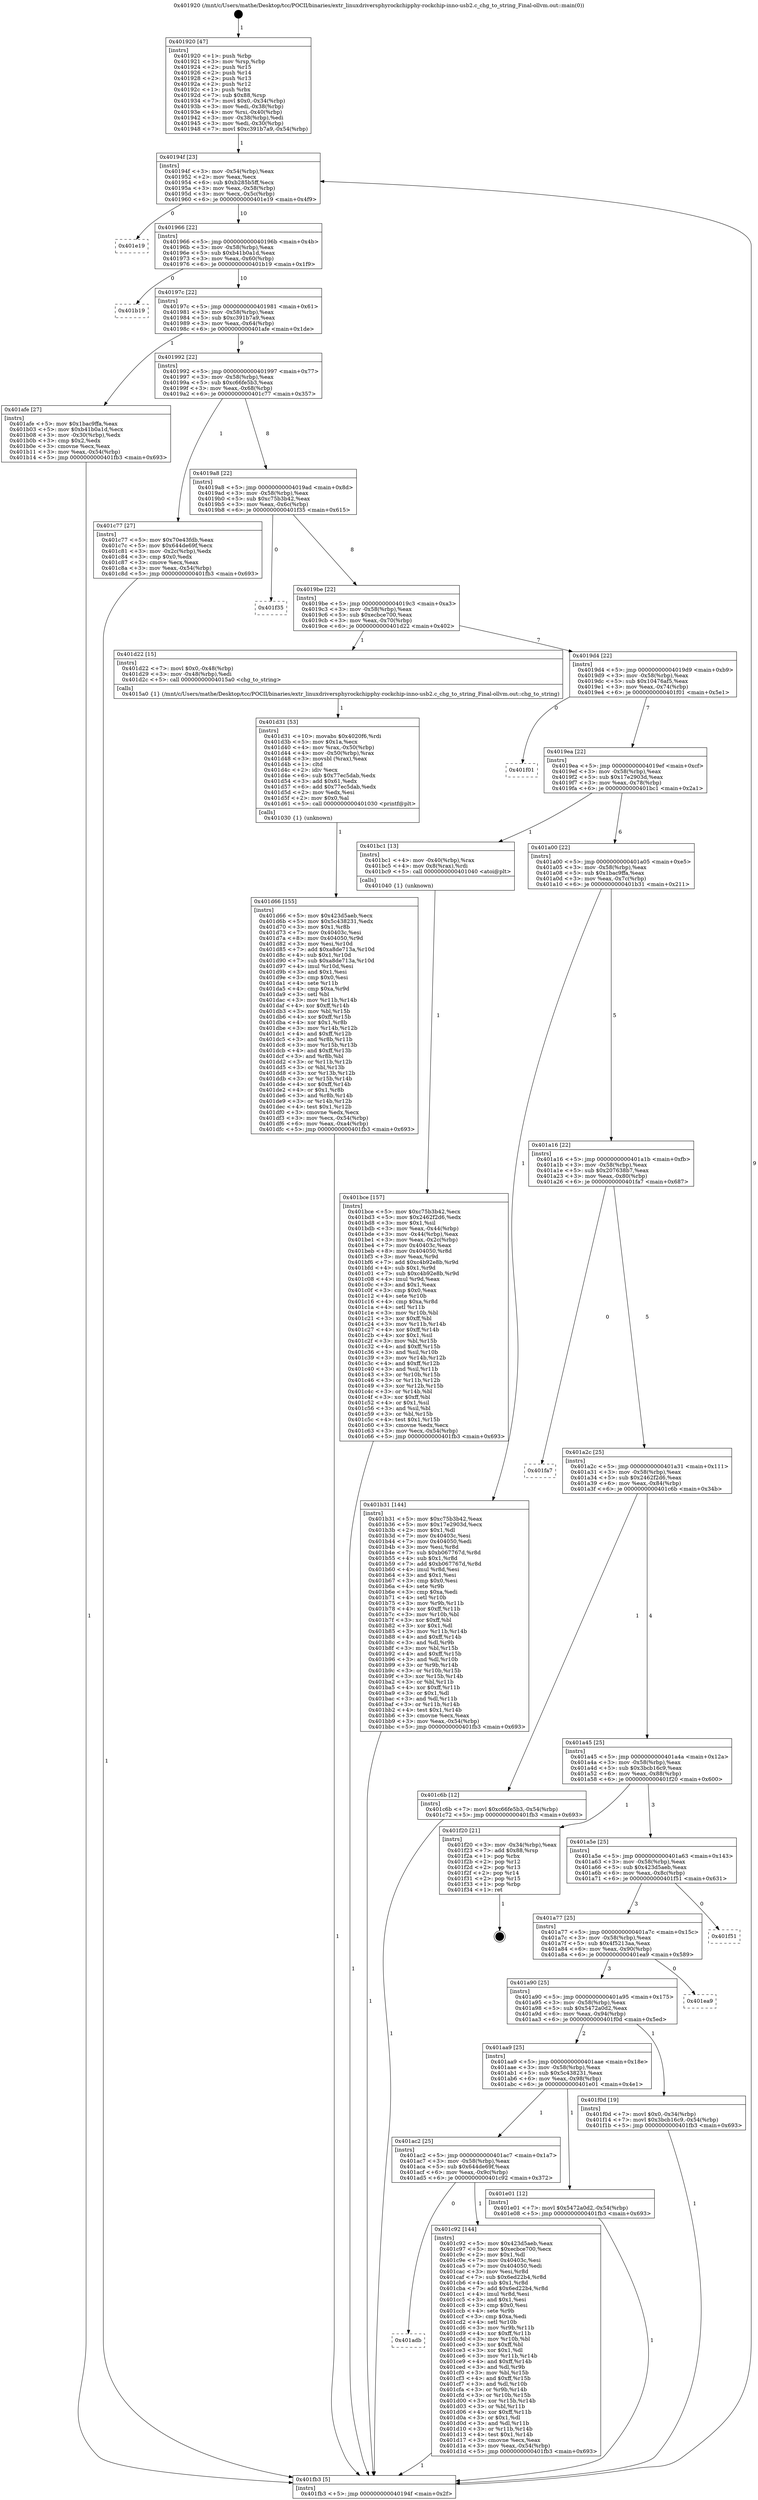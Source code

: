 digraph "0x401920" {
  label = "0x401920 (/mnt/c/Users/mathe/Desktop/tcc/POCII/binaries/extr_linuxdriversphyrockchipphy-rockchip-inno-usb2.c_chg_to_string_Final-ollvm.out::main(0))"
  labelloc = "t"
  node[shape=record]

  Entry [label="",width=0.3,height=0.3,shape=circle,fillcolor=black,style=filled]
  "0x40194f" [label="{
     0x40194f [23]\l
     | [instrs]\l
     &nbsp;&nbsp;0x40194f \<+3\>: mov -0x54(%rbp),%eax\l
     &nbsp;&nbsp;0x401952 \<+2\>: mov %eax,%ecx\l
     &nbsp;&nbsp;0x401954 \<+6\>: sub $0xb285b5ff,%ecx\l
     &nbsp;&nbsp;0x40195a \<+3\>: mov %eax,-0x58(%rbp)\l
     &nbsp;&nbsp;0x40195d \<+3\>: mov %ecx,-0x5c(%rbp)\l
     &nbsp;&nbsp;0x401960 \<+6\>: je 0000000000401e19 \<main+0x4f9\>\l
  }"]
  "0x401e19" [label="{
     0x401e19\l
  }", style=dashed]
  "0x401966" [label="{
     0x401966 [22]\l
     | [instrs]\l
     &nbsp;&nbsp;0x401966 \<+5\>: jmp 000000000040196b \<main+0x4b\>\l
     &nbsp;&nbsp;0x40196b \<+3\>: mov -0x58(%rbp),%eax\l
     &nbsp;&nbsp;0x40196e \<+5\>: sub $0xb41b0a1d,%eax\l
     &nbsp;&nbsp;0x401973 \<+3\>: mov %eax,-0x60(%rbp)\l
     &nbsp;&nbsp;0x401976 \<+6\>: je 0000000000401b19 \<main+0x1f9\>\l
  }"]
  Exit [label="",width=0.3,height=0.3,shape=circle,fillcolor=black,style=filled,peripheries=2]
  "0x401b19" [label="{
     0x401b19\l
  }", style=dashed]
  "0x40197c" [label="{
     0x40197c [22]\l
     | [instrs]\l
     &nbsp;&nbsp;0x40197c \<+5\>: jmp 0000000000401981 \<main+0x61\>\l
     &nbsp;&nbsp;0x401981 \<+3\>: mov -0x58(%rbp),%eax\l
     &nbsp;&nbsp;0x401984 \<+5\>: sub $0xc391b7a9,%eax\l
     &nbsp;&nbsp;0x401989 \<+3\>: mov %eax,-0x64(%rbp)\l
     &nbsp;&nbsp;0x40198c \<+6\>: je 0000000000401afe \<main+0x1de\>\l
  }"]
  "0x401d66" [label="{
     0x401d66 [155]\l
     | [instrs]\l
     &nbsp;&nbsp;0x401d66 \<+5\>: mov $0x423d5aeb,%ecx\l
     &nbsp;&nbsp;0x401d6b \<+5\>: mov $0x5c438231,%edx\l
     &nbsp;&nbsp;0x401d70 \<+3\>: mov $0x1,%r8b\l
     &nbsp;&nbsp;0x401d73 \<+7\>: mov 0x40403c,%esi\l
     &nbsp;&nbsp;0x401d7a \<+8\>: mov 0x404050,%r9d\l
     &nbsp;&nbsp;0x401d82 \<+3\>: mov %esi,%r10d\l
     &nbsp;&nbsp;0x401d85 \<+7\>: add $0xa8de713a,%r10d\l
     &nbsp;&nbsp;0x401d8c \<+4\>: sub $0x1,%r10d\l
     &nbsp;&nbsp;0x401d90 \<+7\>: sub $0xa8de713a,%r10d\l
     &nbsp;&nbsp;0x401d97 \<+4\>: imul %r10d,%esi\l
     &nbsp;&nbsp;0x401d9b \<+3\>: and $0x1,%esi\l
     &nbsp;&nbsp;0x401d9e \<+3\>: cmp $0x0,%esi\l
     &nbsp;&nbsp;0x401da1 \<+4\>: sete %r11b\l
     &nbsp;&nbsp;0x401da5 \<+4\>: cmp $0xa,%r9d\l
     &nbsp;&nbsp;0x401da9 \<+3\>: setl %bl\l
     &nbsp;&nbsp;0x401dac \<+3\>: mov %r11b,%r14b\l
     &nbsp;&nbsp;0x401daf \<+4\>: xor $0xff,%r14b\l
     &nbsp;&nbsp;0x401db3 \<+3\>: mov %bl,%r15b\l
     &nbsp;&nbsp;0x401db6 \<+4\>: xor $0xff,%r15b\l
     &nbsp;&nbsp;0x401dba \<+4\>: xor $0x1,%r8b\l
     &nbsp;&nbsp;0x401dbe \<+3\>: mov %r14b,%r12b\l
     &nbsp;&nbsp;0x401dc1 \<+4\>: and $0xff,%r12b\l
     &nbsp;&nbsp;0x401dc5 \<+3\>: and %r8b,%r11b\l
     &nbsp;&nbsp;0x401dc8 \<+3\>: mov %r15b,%r13b\l
     &nbsp;&nbsp;0x401dcb \<+4\>: and $0xff,%r13b\l
     &nbsp;&nbsp;0x401dcf \<+3\>: and %r8b,%bl\l
     &nbsp;&nbsp;0x401dd2 \<+3\>: or %r11b,%r12b\l
     &nbsp;&nbsp;0x401dd5 \<+3\>: or %bl,%r13b\l
     &nbsp;&nbsp;0x401dd8 \<+3\>: xor %r13b,%r12b\l
     &nbsp;&nbsp;0x401ddb \<+3\>: or %r15b,%r14b\l
     &nbsp;&nbsp;0x401dde \<+4\>: xor $0xff,%r14b\l
     &nbsp;&nbsp;0x401de2 \<+4\>: or $0x1,%r8b\l
     &nbsp;&nbsp;0x401de6 \<+3\>: and %r8b,%r14b\l
     &nbsp;&nbsp;0x401de9 \<+3\>: or %r14b,%r12b\l
     &nbsp;&nbsp;0x401dec \<+4\>: test $0x1,%r12b\l
     &nbsp;&nbsp;0x401df0 \<+3\>: cmovne %edx,%ecx\l
     &nbsp;&nbsp;0x401df3 \<+3\>: mov %ecx,-0x54(%rbp)\l
     &nbsp;&nbsp;0x401df6 \<+6\>: mov %eax,-0xa4(%rbp)\l
     &nbsp;&nbsp;0x401dfc \<+5\>: jmp 0000000000401fb3 \<main+0x693\>\l
  }"]
  "0x401afe" [label="{
     0x401afe [27]\l
     | [instrs]\l
     &nbsp;&nbsp;0x401afe \<+5\>: mov $0x1bac9ffa,%eax\l
     &nbsp;&nbsp;0x401b03 \<+5\>: mov $0xb41b0a1d,%ecx\l
     &nbsp;&nbsp;0x401b08 \<+3\>: mov -0x30(%rbp),%edx\l
     &nbsp;&nbsp;0x401b0b \<+3\>: cmp $0x2,%edx\l
     &nbsp;&nbsp;0x401b0e \<+3\>: cmovne %ecx,%eax\l
     &nbsp;&nbsp;0x401b11 \<+3\>: mov %eax,-0x54(%rbp)\l
     &nbsp;&nbsp;0x401b14 \<+5\>: jmp 0000000000401fb3 \<main+0x693\>\l
  }"]
  "0x401992" [label="{
     0x401992 [22]\l
     | [instrs]\l
     &nbsp;&nbsp;0x401992 \<+5\>: jmp 0000000000401997 \<main+0x77\>\l
     &nbsp;&nbsp;0x401997 \<+3\>: mov -0x58(%rbp),%eax\l
     &nbsp;&nbsp;0x40199a \<+5\>: sub $0xc66fe5b3,%eax\l
     &nbsp;&nbsp;0x40199f \<+3\>: mov %eax,-0x68(%rbp)\l
     &nbsp;&nbsp;0x4019a2 \<+6\>: je 0000000000401c77 \<main+0x357\>\l
  }"]
  "0x401fb3" [label="{
     0x401fb3 [5]\l
     | [instrs]\l
     &nbsp;&nbsp;0x401fb3 \<+5\>: jmp 000000000040194f \<main+0x2f\>\l
  }"]
  "0x401920" [label="{
     0x401920 [47]\l
     | [instrs]\l
     &nbsp;&nbsp;0x401920 \<+1\>: push %rbp\l
     &nbsp;&nbsp;0x401921 \<+3\>: mov %rsp,%rbp\l
     &nbsp;&nbsp;0x401924 \<+2\>: push %r15\l
     &nbsp;&nbsp;0x401926 \<+2\>: push %r14\l
     &nbsp;&nbsp;0x401928 \<+2\>: push %r13\l
     &nbsp;&nbsp;0x40192a \<+2\>: push %r12\l
     &nbsp;&nbsp;0x40192c \<+1\>: push %rbx\l
     &nbsp;&nbsp;0x40192d \<+7\>: sub $0x88,%rsp\l
     &nbsp;&nbsp;0x401934 \<+7\>: movl $0x0,-0x34(%rbp)\l
     &nbsp;&nbsp;0x40193b \<+3\>: mov %edi,-0x38(%rbp)\l
     &nbsp;&nbsp;0x40193e \<+4\>: mov %rsi,-0x40(%rbp)\l
     &nbsp;&nbsp;0x401942 \<+3\>: mov -0x38(%rbp),%edi\l
     &nbsp;&nbsp;0x401945 \<+3\>: mov %edi,-0x30(%rbp)\l
     &nbsp;&nbsp;0x401948 \<+7\>: movl $0xc391b7a9,-0x54(%rbp)\l
  }"]
  "0x401d31" [label="{
     0x401d31 [53]\l
     | [instrs]\l
     &nbsp;&nbsp;0x401d31 \<+10\>: movabs $0x4020f6,%rdi\l
     &nbsp;&nbsp;0x401d3b \<+5\>: mov $0x1a,%ecx\l
     &nbsp;&nbsp;0x401d40 \<+4\>: mov %rax,-0x50(%rbp)\l
     &nbsp;&nbsp;0x401d44 \<+4\>: mov -0x50(%rbp),%rax\l
     &nbsp;&nbsp;0x401d48 \<+3\>: movsbl (%rax),%eax\l
     &nbsp;&nbsp;0x401d4b \<+1\>: cltd\l
     &nbsp;&nbsp;0x401d4c \<+2\>: idiv %ecx\l
     &nbsp;&nbsp;0x401d4e \<+6\>: sub $0x77ec5dab,%edx\l
     &nbsp;&nbsp;0x401d54 \<+3\>: add $0x61,%edx\l
     &nbsp;&nbsp;0x401d57 \<+6\>: add $0x77ec5dab,%edx\l
     &nbsp;&nbsp;0x401d5d \<+2\>: mov %edx,%esi\l
     &nbsp;&nbsp;0x401d5f \<+2\>: mov $0x0,%al\l
     &nbsp;&nbsp;0x401d61 \<+5\>: call 0000000000401030 \<printf@plt\>\l
     | [calls]\l
     &nbsp;&nbsp;0x401030 \{1\} (unknown)\l
  }"]
  "0x401c77" [label="{
     0x401c77 [27]\l
     | [instrs]\l
     &nbsp;&nbsp;0x401c77 \<+5\>: mov $0x70e43fdb,%eax\l
     &nbsp;&nbsp;0x401c7c \<+5\>: mov $0x644de69f,%ecx\l
     &nbsp;&nbsp;0x401c81 \<+3\>: mov -0x2c(%rbp),%edx\l
     &nbsp;&nbsp;0x401c84 \<+3\>: cmp $0x0,%edx\l
     &nbsp;&nbsp;0x401c87 \<+3\>: cmove %ecx,%eax\l
     &nbsp;&nbsp;0x401c8a \<+3\>: mov %eax,-0x54(%rbp)\l
     &nbsp;&nbsp;0x401c8d \<+5\>: jmp 0000000000401fb3 \<main+0x693\>\l
  }"]
  "0x4019a8" [label="{
     0x4019a8 [22]\l
     | [instrs]\l
     &nbsp;&nbsp;0x4019a8 \<+5\>: jmp 00000000004019ad \<main+0x8d\>\l
     &nbsp;&nbsp;0x4019ad \<+3\>: mov -0x58(%rbp),%eax\l
     &nbsp;&nbsp;0x4019b0 \<+5\>: sub $0xc75b3b42,%eax\l
     &nbsp;&nbsp;0x4019b5 \<+3\>: mov %eax,-0x6c(%rbp)\l
     &nbsp;&nbsp;0x4019b8 \<+6\>: je 0000000000401f35 \<main+0x615\>\l
  }"]
  "0x401adb" [label="{
     0x401adb\l
  }", style=dashed]
  "0x401f35" [label="{
     0x401f35\l
  }", style=dashed]
  "0x4019be" [label="{
     0x4019be [22]\l
     | [instrs]\l
     &nbsp;&nbsp;0x4019be \<+5\>: jmp 00000000004019c3 \<main+0xa3\>\l
     &nbsp;&nbsp;0x4019c3 \<+3\>: mov -0x58(%rbp),%eax\l
     &nbsp;&nbsp;0x4019c6 \<+5\>: sub $0xecbce700,%eax\l
     &nbsp;&nbsp;0x4019cb \<+3\>: mov %eax,-0x70(%rbp)\l
     &nbsp;&nbsp;0x4019ce \<+6\>: je 0000000000401d22 \<main+0x402\>\l
  }"]
  "0x401c92" [label="{
     0x401c92 [144]\l
     | [instrs]\l
     &nbsp;&nbsp;0x401c92 \<+5\>: mov $0x423d5aeb,%eax\l
     &nbsp;&nbsp;0x401c97 \<+5\>: mov $0xecbce700,%ecx\l
     &nbsp;&nbsp;0x401c9c \<+2\>: mov $0x1,%dl\l
     &nbsp;&nbsp;0x401c9e \<+7\>: mov 0x40403c,%esi\l
     &nbsp;&nbsp;0x401ca5 \<+7\>: mov 0x404050,%edi\l
     &nbsp;&nbsp;0x401cac \<+3\>: mov %esi,%r8d\l
     &nbsp;&nbsp;0x401caf \<+7\>: sub $0x6ed22b4,%r8d\l
     &nbsp;&nbsp;0x401cb6 \<+4\>: sub $0x1,%r8d\l
     &nbsp;&nbsp;0x401cba \<+7\>: add $0x6ed22b4,%r8d\l
     &nbsp;&nbsp;0x401cc1 \<+4\>: imul %r8d,%esi\l
     &nbsp;&nbsp;0x401cc5 \<+3\>: and $0x1,%esi\l
     &nbsp;&nbsp;0x401cc8 \<+3\>: cmp $0x0,%esi\l
     &nbsp;&nbsp;0x401ccb \<+4\>: sete %r9b\l
     &nbsp;&nbsp;0x401ccf \<+3\>: cmp $0xa,%edi\l
     &nbsp;&nbsp;0x401cd2 \<+4\>: setl %r10b\l
     &nbsp;&nbsp;0x401cd6 \<+3\>: mov %r9b,%r11b\l
     &nbsp;&nbsp;0x401cd9 \<+4\>: xor $0xff,%r11b\l
     &nbsp;&nbsp;0x401cdd \<+3\>: mov %r10b,%bl\l
     &nbsp;&nbsp;0x401ce0 \<+3\>: xor $0xff,%bl\l
     &nbsp;&nbsp;0x401ce3 \<+3\>: xor $0x1,%dl\l
     &nbsp;&nbsp;0x401ce6 \<+3\>: mov %r11b,%r14b\l
     &nbsp;&nbsp;0x401ce9 \<+4\>: and $0xff,%r14b\l
     &nbsp;&nbsp;0x401ced \<+3\>: and %dl,%r9b\l
     &nbsp;&nbsp;0x401cf0 \<+3\>: mov %bl,%r15b\l
     &nbsp;&nbsp;0x401cf3 \<+4\>: and $0xff,%r15b\l
     &nbsp;&nbsp;0x401cf7 \<+3\>: and %dl,%r10b\l
     &nbsp;&nbsp;0x401cfa \<+3\>: or %r9b,%r14b\l
     &nbsp;&nbsp;0x401cfd \<+3\>: or %r10b,%r15b\l
     &nbsp;&nbsp;0x401d00 \<+3\>: xor %r15b,%r14b\l
     &nbsp;&nbsp;0x401d03 \<+3\>: or %bl,%r11b\l
     &nbsp;&nbsp;0x401d06 \<+4\>: xor $0xff,%r11b\l
     &nbsp;&nbsp;0x401d0a \<+3\>: or $0x1,%dl\l
     &nbsp;&nbsp;0x401d0d \<+3\>: and %dl,%r11b\l
     &nbsp;&nbsp;0x401d10 \<+3\>: or %r11b,%r14b\l
     &nbsp;&nbsp;0x401d13 \<+4\>: test $0x1,%r14b\l
     &nbsp;&nbsp;0x401d17 \<+3\>: cmovne %ecx,%eax\l
     &nbsp;&nbsp;0x401d1a \<+3\>: mov %eax,-0x54(%rbp)\l
     &nbsp;&nbsp;0x401d1d \<+5\>: jmp 0000000000401fb3 \<main+0x693\>\l
  }"]
  "0x401d22" [label="{
     0x401d22 [15]\l
     | [instrs]\l
     &nbsp;&nbsp;0x401d22 \<+7\>: movl $0x0,-0x48(%rbp)\l
     &nbsp;&nbsp;0x401d29 \<+3\>: mov -0x48(%rbp),%edi\l
     &nbsp;&nbsp;0x401d2c \<+5\>: call 00000000004015a0 \<chg_to_string\>\l
     | [calls]\l
     &nbsp;&nbsp;0x4015a0 \{1\} (/mnt/c/Users/mathe/Desktop/tcc/POCII/binaries/extr_linuxdriversphyrockchipphy-rockchip-inno-usb2.c_chg_to_string_Final-ollvm.out::chg_to_string)\l
  }"]
  "0x4019d4" [label="{
     0x4019d4 [22]\l
     | [instrs]\l
     &nbsp;&nbsp;0x4019d4 \<+5\>: jmp 00000000004019d9 \<main+0xb9\>\l
     &nbsp;&nbsp;0x4019d9 \<+3\>: mov -0x58(%rbp),%eax\l
     &nbsp;&nbsp;0x4019dc \<+5\>: sub $0x10476af5,%eax\l
     &nbsp;&nbsp;0x4019e1 \<+3\>: mov %eax,-0x74(%rbp)\l
     &nbsp;&nbsp;0x4019e4 \<+6\>: je 0000000000401f01 \<main+0x5e1\>\l
  }"]
  "0x401ac2" [label="{
     0x401ac2 [25]\l
     | [instrs]\l
     &nbsp;&nbsp;0x401ac2 \<+5\>: jmp 0000000000401ac7 \<main+0x1a7\>\l
     &nbsp;&nbsp;0x401ac7 \<+3\>: mov -0x58(%rbp),%eax\l
     &nbsp;&nbsp;0x401aca \<+5\>: sub $0x644de69f,%eax\l
     &nbsp;&nbsp;0x401acf \<+6\>: mov %eax,-0x9c(%rbp)\l
     &nbsp;&nbsp;0x401ad5 \<+6\>: je 0000000000401c92 \<main+0x372\>\l
  }"]
  "0x401f01" [label="{
     0x401f01\l
  }", style=dashed]
  "0x4019ea" [label="{
     0x4019ea [22]\l
     | [instrs]\l
     &nbsp;&nbsp;0x4019ea \<+5\>: jmp 00000000004019ef \<main+0xcf\>\l
     &nbsp;&nbsp;0x4019ef \<+3\>: mov -0x58(%rbp),%eax\l
     &nbsp;&nbsp;0x4019f2 \<+5\>: sub $0x17e2903d,%eax\l
     &nbsp;&nbsp;0x4019f7 \<+3\>: mov %eax,-0x78(%rbp)\l
     &nbsp;&nbsp;0x4019fa \<+6\>: je 0000000000401bc1 \<main+0x2a1\>\l
  }"]
  "0x401e01" [label="{
     0x401e01 [12]\l
     | [instrs]\l
     &nbsp;&nbsp;0x401e01 \<+7\>: movl $0x5472a0d2,-0x54(%rbp)\l
     &nbsp;&nbsp;0x401e08 \<+5\>: jmp 0000000000401fb3 \<main+0x693\>\l
  }"]
  "0x401bc1" [label="{
     0x401bc1 [13]\l
     | [instrs]\l
     &nbsp;&nbsp;0x401bc1 \<+4\>: mov -0x40(%rbp),%rax\l
     &nbsp;&nbsp;0x401bc5 \<+4\>: mov 0x8(%rax),%rdi\l
     &nbsp;&nbsp;0x401bc9 \<+5\>: call 0000000000401040 \<atoi@plt\>\l
     | [calls]\l
     &nbsp;&nbsp;0x401040 \{1\} (unknown)\l
  }"]
  "0x401a00" [label="{
     0x401a00 [22]\l
     | [instrs]\l
     &nbsp;&nbsp;0x401a00 \<+5\>: jmp 0000000000401a05 \<main+0xe5\>\l
     &nbsp;&nbsp;0x401a05 \<+3\>: mov -0x58(%rbp),%eax\l
     &nbsp;&nbsp;0x401a08 \<+5\>: sub $0x1bac9ffa,%eax\l
     &nbsp;&nbsp;0x401a0d \<+3\>: mov %eax,-0x7c(%rbp)\l
     &nbsp;&nbsp;0x401a10 \<+6\>: je 0000000000401b31 \<main+0x211\>\l
  }"]
  "0x401aa9" [label="{
     0x401aa9 [25]\l
     | [instrs]\l
     &nbsp;&nbsp;0x401aa9 \<+5\>: jmp 0000000000401aae \<main+0x18e\>\l
     &nbsp;&nbsp;0x401aae \<+3\>: mov -0x58(%rbp),%eax\l
     &nbsp;&nbsp;0x401ab1 \<+5\>: sub $0x5c438231,%eax\l
     &nbsp;&nbsp;0x401ab6 \<+6\>: mov %eax,-0x98(%rbp)\l
     &nbsp;&nbsp;0x401abc \<+6\>: je 0000000000401e01 \<main+0x4e1\>\l
  }"]
  "0x401b31" [label="{
     0x401b31 [144]\l
     | [instrs]\l
     &nbsp;&nbsp;0x401b31 \<+5\>: mov $0xc75b3b42,%eax\l
     &nbsp;&nbsp;0x401b36 \<+5\>: mov $0x17e2903d,%ecx\l
     &nbsp;&nbsp;0x401b3b \<+2\>: mov $0x1,%dl\l
     &nbsp;&nbsp;0x401b3d \<+7\>: mov 0x40403c,%esi\l
     &nbsp;&nbsp;0x401b44 \<+7\>: mov 0x404050,%edi\l
     &nbsp;&nbsp;0x401b4b \<+3\>: mov %esi,%r8d\l
     &nbsp;&nbsp;0x401b4e \<+7\>: sub $0xb067767d,%r8d\l
     &nbsp;&nbsp;0x401b55 \<+4\>: sub $0x1,%r8d\l
     &nbsp;&nbsp;0x401b59 \<+7\>: add $0xb067767d,%r8d\l
     &nbsp;&nbsp;0x401b60 \<+4\>: imul %r8d,%esi\l
     &nbsp;&nbsp;0x401b64 \<+3\>: and $0x1,%esi\l
     &nbsp;&nbsp;0x401b67 \<+3\>: cmp $0x0,%esi\l
     &nbsp;&nbsp;0x401b6a \<+4\>: sete %r9b\l
     &nbsp;&nbsp;0x401b6e \<+3\>: cmp $0xa,%edi\l
     &nbsp;&nbsp;0x401b71 \<+4\>: setl %r10b\l
     &nbsp;&nbsp;0x401b75 \<+3\>: mov %r9b,%r11b\l
     &nbsp;&nbsp;0x401b78 \<+4\>: xor $0xff,%r11b\l
     &nbsp;&nbsp;0x401b7c \<+3\>: mov %r10b,%bl\l
     &nbsp;&nbsp;0x401b7f \<+3\>: xor $0xff,%bl\l
     &nbsp;&nbsp;0x401b82 \<+3\>: xor $0x1,%dl\l
     &nbsp;&nbsp;0x401b85 \<+3\>: mov %r11b,%r14b\l
     &nbsp;&nbsp;0x401b88 \<+4\>: and $0xff,%r14b\l
     &nbsp;&nbsp;0x401b8c \<+3\>: and %dl,%r9b\l
     &nbsp;&nbsp;0x401b8f \<+3\>: mov %bl,%r15b\l
     &nbsp;&nbsp;0x401b92 \<+4\>: and $0xff,%r15b\l
     &nbsp;&nbsp;0x401b96 \<+3\>: and %dl,%r10b\l
     &nbsp;&nbsp;0x401b99 \<+3\>: or %r9b,%r14b\l
     &nbsp;&nbsp;0x401b9c \<+3\>: or %r10b,%r15b\l
     &nbsp;&nbsp;0x401b9f \<+3\>: xor %r15b,%r14b\l
     &nbsp;&nbsp;0x401ba2 \<+3\>: or %bl,%r11b\l
     &nbsp;&nbsp;0x401ba5 \<+4\>: xor $0xff,%r11b\l
     &nbsp;&nbsp;0x401ba9 \<+3\>: or $0x1,%dl\l
     &nbsp;&nbsp;0x401bac \<+3\>: and %dl,%r11b\l
     &nbsp;&nbsp;0x401baf \<+3\>: or %r11b,%r14b\l
     &nbsp;&nbsp;0x401bb2 \<+4\>: test $0x1,%r14b\l
     &nbsp;&nbsp;0x401bb6 \<+3\>: cmovne %ecx,%eax\l
     &nbsp;&nbsp;0x401bb9 \<+3\>: mov %eax,-0x54(%rbp)\l
     &nbsp;&nbsp;0x401bbc \<+5\>: jmp 0000000000401fb3 \<main+0x693\>\l
  }"]
  "0x401a16" [label="{
     0x401a16 [22]\l
     | [instrs]\l
     &nbsp;&nbsp;0x401a16 \<+5\>: jmp 0000000000401a1b \<main+0xfb\>\l
     &nbsp;&nbsp;0x401a1b \<+3\>: mov -0x58(%rbp),%eax\l
     &nbsp;&nbsp;0x401a1e \<+5\>: sub $0x207638b7,%eax\l
     &nbsp;&nbsp;0x401a23 \<+3\>: mov %eax,-0x80(%rbp)\l
     &nbsp;&nbsp;0x401a26 \<+6\>: je 0000000000401fa7 \<main+0x687\>\l
  }"]
  "0x401bce" [label="{
     0x401bce [157]\l
     | [instrs]\l
     &nbsp;&nbsp;0x401bce \<+5\>: mov $0xc75b3b42,%ecx\l
     &nbsp;&nbsp;0x401bd3 \<+5\>: mov $0x2462f2d6,%edx\l
     &nbsp;&nbsp;0x401bd8 \<+3\>: mov $0x1,%sil\l
     &nbsp;&nbsp;0x401bdb \<+3\>: mov %eax,-0x44(%rbp)\l
     &nbsp;&nbsp;0x401bde \<+3\>: mov -0x44(%rbp),%eax\l
     &nbsp;&nbsp;0x401be1 \<+3\>: mov %eax,-0x2c(%rbp)\l
     &nbsp;&nbsp;0x401be4 \<+7\>: mov 0x40403c,%eax\l
     &nbsp;&nbsp;0x401beb \<+8\>: mov 0x404050,%r8d\l
     &nbsp;&nbsp;0x401bf3 \<+3\>: mov %eax,%r9d\l
     &nbsp;&nbsp;0x401bf6 \<+7\>: add $0xc4b92e8b,%r9d\l
     &nbsp;&nbsp;0x401bfd \<+4\>: sub $0x1,%r9d\l
     &nbsp;&nbsp;0x401c01 \<+7\>: sub $0xc4b92e8b,%r9d\l
     &nbsp;&nbsp;0x401c08 \<+4\>: imul %r9d,%eax\l
     &nbsp;&nbsp;0x401c0c \<+3\>: and $0x1,%eax\l
     &nbsp;&nbsp;0x401c0f \<+3\>: cmp $0x0,%eax\l
     &nbsp;&nbsp;0x401c12 \<+4\>: sete %r10b\l
     &nbsp;&nbsp;0x401c16 \<+4\>: cmp $0xa,%r8d\l
     &nbsp;&nbsp;0x401c1a \<+4\>: setl %r11b\l
     &nbsp;&nbsp;0x401c1e \<+3\>: mov %r10b,%bl\l
     &nbsp;&nbsp;0x401c21 \<+3\>: xor $0xff,%bl\l
     &nbsp;&nbsp;0x401c24 \<+3\>: mov %r11b,%r14b\l
     &nbsp;&nbsp;0x401c27 \<+4\>: xor $0xff,%r14b\l
     &nbsp;&nbsp;0x401c2b \<+4\>: xor $0x1,%sil\l
     &nbsp;&nbsp;0x401c2f \<+3\>: mov %bl,%r15b\l
     &nbsp;&nbsp;0x401c32 \<+4\>: and $0xff,%r15b\l
     &nbsp;&nbsp;0x401c36 \<+3\>: and %sil,%r10b\l
     &nbsp;&nbsp;0x401c39 \<+3\>: mov %r14b,%r12b\l
     &nbsp;&nbsp;0x401c3c \<+4\>: and $0xff,%r12b\l
     &nbsp;&nbsp;0x401c40 \<+3\>: and %sil,%r11b\l
     &nbsp;&nbsp;0x401c43 \<+3\>: or %r10b,%r15b\l
     &nbsp;&nbsp;0x401c46 \<+3\>: or %r11b,%r12b\l
     &nbsp;&nbsp;0x401c49 \<+3\>: xor %r12b,%r15b\l
     &nbsp;&nbsp;0x401c4c \<+3\>: or %r14b,%bl\l
     &nbsp;&nbsp;0x401c4f \<+3\>: xor $0xff,%bl\l
     &nbsp;&nbsp;0x401c52 \<+4\>: or $0x1,%sil\l
     &nbsp;&nbsp;0x401c56 \<+3\>: and %sil,%bl\l
     &nbsp;&nbsp;0x401c59 \<+3\>: or %bl,%r15b\l
     &nbsp;&nbsp;0x401c5c \<+4\>: test $0x1,%r15b\l
     &nbsp;&nbsp;0x401c60 \<+3\>: cmovne %edx,%ecx\l
     &nbsp;&nbsp;0x401c63 \<+3\>: mov %ecx,-0x54(%rbp)\l
     &nbsp;&nbsp;0x401c66 \<+5\>: jmp 0000000000401fb3 \<main+0x693\>\l
  }"]
  "0x401f0d" [label="{
     0x401f0d [19]\l
     | [instrs]\l
     &nbsp;&nbsp;0x401f0d \<+7\>: movl $0x0,-0x34(%rbp)\l
     &nbsp;&nbsp;0x401f14 \<+7\>: movl $0x3bcb16c9,-0x54(%rbp)\l
     &nbsp;&nbsp;0x401f1b \<+5\>: jmp 0000000000401fb3 \<main+0x693\>\l
  }"]
  "0x401fa7" [label="{
     0x401fa7\l
  }", style=dashed]
  "0x401a2c" [label="{
     0x401a2c [25]\l
     | [instrs]\l
     &nbsp;&nbsp;0x401a2c \<+5\>: jmp 0000000000401a31 \<main+0x111\>\l
     &nbsp;&nbsp;0x401a31 \<+3\>: mov -0x58(%rbp),%eax\l
     &nbsp;&nbsp;0x401a34 \<+5\>: sub $0x2462f2d6,%eax\l
     &nbsp;&nbsp;0x401a39 \<+6\>: mov %eax,-0x84(%rbp)\l
     &nbsp;&nbsp;0x401a3f \<+6\>: je 0000000000401c6b \<main+0x34b\>\l
  }"]
  "0x401a90" [label="{
     0x401a90 [25]\l
     | [instrs]\l
     &nbsp;&nbsp;0x401a90 \<+5\>: jmp 0000000000401a95 \<main+0x175\>\l
     &nbsp;&nbsp;0x401a95 \<+3\>: mov -0x58(%rbp),%eax\l
     &nbsp;&nbsp;0x401a98 \<+5\>: sub $0x5472a0d2,%eax\l
     &nbsp;&nbsp;0x401a9d \<+6\>: mov %eax,-0x94(%rbp)\l
     &nbsp;&nbsp;0x401aa3 \<+6\>: je 0000000000401f0d \<main+0x5ed\>\l
  }"]
  "0x401c6b" [label="{
     0x401c6b [12]\l
     | [instrs]\l
     &nbsp;&nbsp;0x401c6b \<+7\>: movl $0xc66fe5b3,-0x54(%rbp)\l
     &nbsp;&nbsp;0x401c72 \<+5\>: jmp 0000000000401fb3 \<main+0x693\>\l
  }"]
  "0x401a45" [label="{
     0x401a45 [25]\l
     | [instrs]\l
     &nbsp;&nbsp;0x401a45 \<+5\>: jmp 0000000000401a4a \<main+0x12a\>\l
     &nbsp;&nbsp;0x401a4a \<+3\>: mov -0x58(%rbp),%eax\l
     &nbsp;&nbsp;0x401a4d \<+5\>: sub $0x3bcb16c9,%eax\l
     &nbsp;&nbsp;0x401a52 \<+6\>: mov %eax,-0x88(%rbp)\l
     &nbsp;&nbsp;0x401a58 \<+6\>: je 0000000000401f20 \<main+0x600\>\l
  }"]
  "0x401ea9" [label="{
     0x401ea9\l
  }", style=dashed]
  "0x401f20" [label="{
     0x401f20 [21]\l
     | [instrs]\l
     &nbsp;&nbsp;0x401f20 \<+3\>: mov -0x34(%rbp),%eax\l
     &nbsp;&nbsp;0x401f23 \<+7\>: add $0x88,%rsp\l
     &nbsp;&nbsp;0x401f2a \<+1\>: pop %rbx\l
     &nbsp;&nbsp;0x401f2b \<+2\>: pop %r12\l
     &nbsp;&nbsp;0x401f2d \<+2\>: pop %r13\l
     &nbsp;&nbsp;0x401f2f \<+2\>: pop %r14\l
     &nbsp;&nbsp;0x401f31 \<+2\>: pop %r15\l
     &nbsp;&nbsp;0x401f33 \<+1\>: pop %rbp\l
     &nbsp;&nbsp;0x401f34 \<+1\>: ret\l
  }"]
  "0x401a5e" [label="{
     0x401a5e [25]\l
     | [instrs]\l
     &nbsp;&nbsp;0x401a5e \<+5\>: jmp 0000000000401a63 \<main+0x143\>\l
     &nbsp;&nbsp;0x401a63 \<+3\>: mov -0x58(%rbp),%eax\l
     &nbsp;&nbsp;0x401a66 \<+5\>: sub $0x423d5aeb,%eax\l
     &nbsp;&nbsp;0x401a6b \<+6\>: mov %eax,-0x8c(%rbp)\l
     &nbsp;&nbsp;0x401a71 \<+6\>: je 0000000000401f51 \<main+0x631\>\l
  }"]
  "0x401a77" [label="{
     0x401a77 [25]\l
     | [instrs]\l
     &nbsp;&nbsp;0x401a77 \<+5\>: jmp 0000000000401a7c \<main+0x15c\>\l
     &nbsp;&nbsp;0x401a7c \<+3\>: mov -0x58(%rbp),%eax\l
     &nbsp;&nbsp;0x401a7f \<+5\>: sub $0x4f5213aa,%eax\l
     &nbsp;&nbsp;0x401a84 \<+6\>: mov %eax,-0x90(%rbp)\l
     &nbsp;&nbsp;0x401a8a \<+6\>: je 0000000000401ea9 \<main+0x589\>\l
  }"]
  "0x401f51" [label="{
     0x401f51\l
  }", style=dashed]
  Entry -> "0x401920" [label=" 1"]
  "0x40194f" -> "0x401e19" [label=" 0"]
  "0x40194f" -> "0x401966" [label=" 10"]
  "0x401f20" -> Exit [label=" 1"]
  "0x401966" -> "0x401b19" [label=" 0"]
  "0x401966" -> "0x40197c" [label=" 10"]
  "0x401f0d" -> "0x401fb3" [label=" 1"]
  "0x40197c" -> "0x401afe" [label=" 1"]
  "0x40197c" -> "0x401992" [label=" 9"]
  "0x401afe" -> "0x401fb3" [label=" 1"]
  "0x401920" -> "0x40194f" [label=" 1"]
  "0x401fb3" -> "0x40194f" [label=" 9"]
  "0x401e01" -> "0x401fb3" [label=" 1"]
  "0x401992" -> "0x401c77" [label=" 1"]
  "0x401992" -> "0x4019a8" [label=" 8"]
  "0x401d66" -> "0x401fb3" [label=" 1"]
  "0x4019a8" -> "0x401f35" [label=" 0"]
  "0x4019a8" -> "0x4019be" [label=" 8"]
  "0x401d31" -> "0x401d66" [label=" 1"]
  "0x4019be" -> "0x401d22" [label=" 1"]
  "0x4019be" -> "0x4019d4" [label=" 7"]
  "0x401d22" -> "0x401d31" [label=" 1"]
  "0x4019d4" -> "0x401f01" [label=" 0"]
  "0x4019d4" -> "0x4019ea" [label=" 7"]
  "0x401ac2" -> "0x401adb" [label=" 0"]
  "0x4019ea" -> "0x401bc1" [label=" 1"]
  "0x4019ea" -> "0x401a00" [label=" 6"]
  "0x401ac2" -> "0x401c92" [label=" 1"]
  "0x401a00" -> "0x401b31" [label=" 1"]
  "0x401a00" -> "0x401a16" [label=" 5"]
  "0x401b31" -> "0x401fb3" [label=" 1"]
  "0x401bc1" -> "0x401bce" [label=" 1"]
  "0x401bce" -> "0x401fb3" [label=" 1"]
  "0x401aa9" -> "0x401ac2" [label=" 1"]
  "0x401a16" -> "0x401fa7" [label=" 0"]
  "0x401a16" -> "0x401a2c" [label=" 5"]
  "0x401aa9" -> "0x401e01" [label=" 1"]
  "0x401a2c" -> "0x401c6b" [label=" 1"]
  "0x401a2c" -> "0x401a45" [label=" 4"]
  "0x401c6b" -> "0x401fb3" [label=" 1"]
  "0x401c77" -> "0x401fb3" [label=" 1"]
  "0x401a90" -> "0x401aa9" [label=" 2"]
  "0x401a45" -> "0x401f20" [label=" 1"]
  "0x401a45" -> "0x401a5e" [label=" 3"]
  "0x401a90" -> "0x401f0d" [label=" 1"]
  "0x401a5e" -> "0x401f51" [label=" 0"]
  "0x401a5e" -> "0x401a77" [label=" 3"]
  "0x401c92" -> "0x401fb3" [label=" 1"]
  "0x401a77" -> "0x401ea9" [label=" 0"]
  "0x401a77" -> "0x401a90" [label=" 3"]
}
